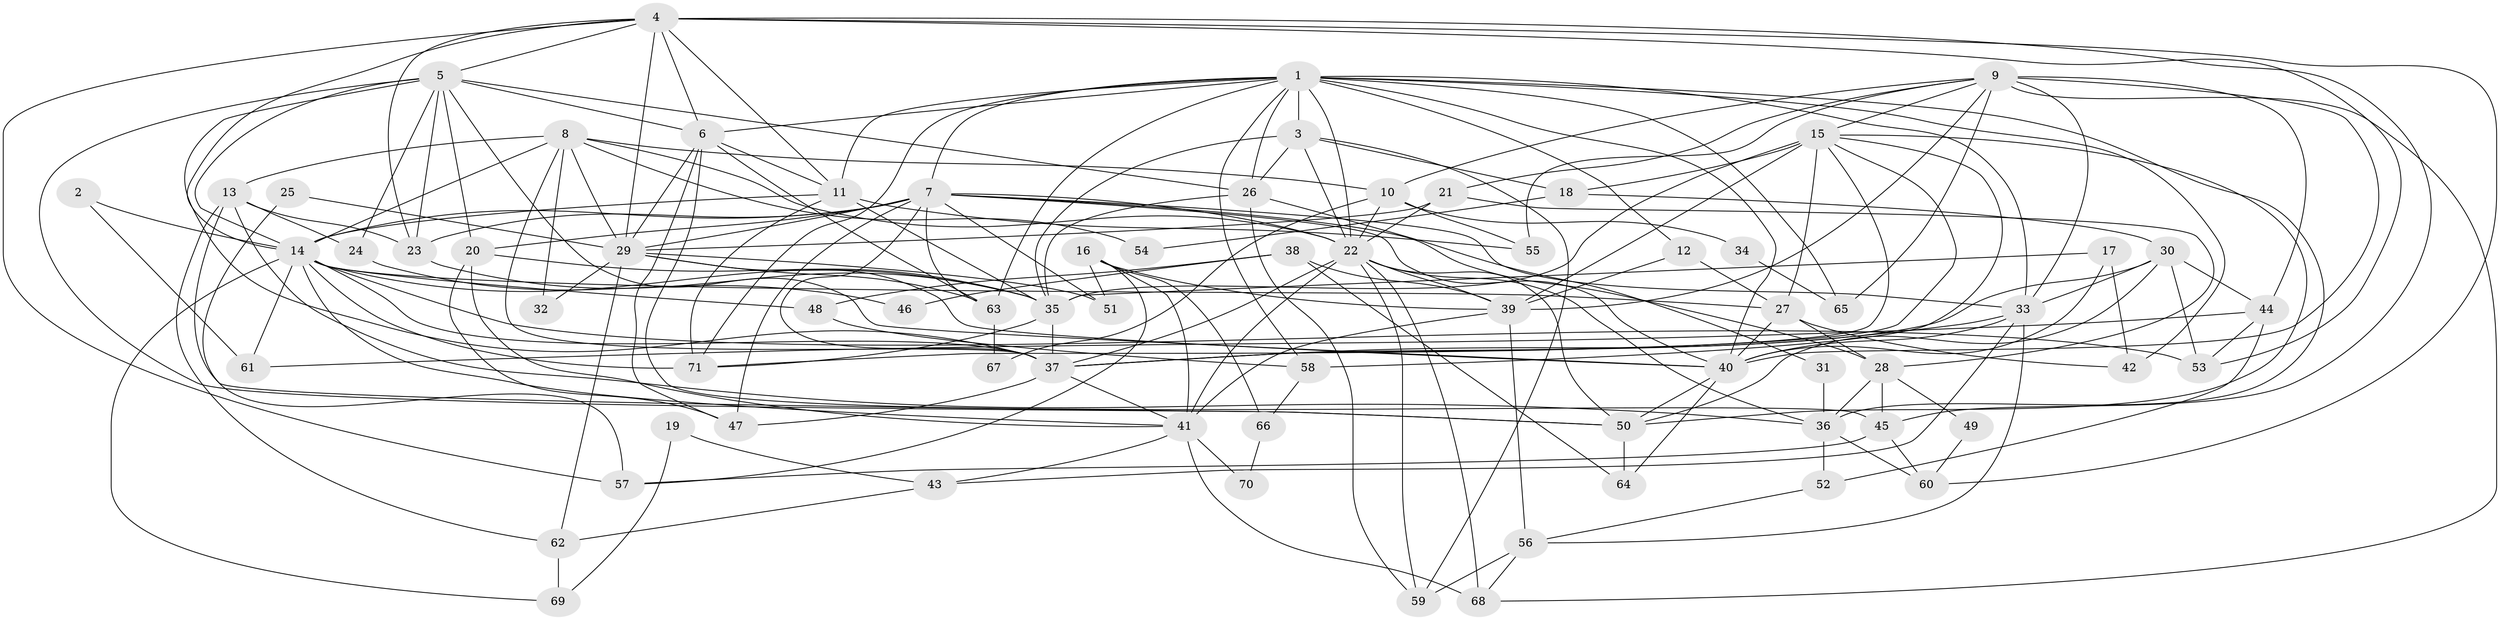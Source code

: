 // original degree distribution, {3: 0.2746478873239437, 2: 0.15492957746478872, 4: 0.2887323943661972, 6: 0.07746478873239436, 5: 0.11267605633802817, 7: 0.07042253521126761, 9: 0.02112676056338028}
// Generated by graph-tools (version 1.1) at 2025/51/03/04/25 22:51:10]
// undirected, 71 vertices, 195 edges
graph export_dot {
  node [color=gray90,style=filled];
  1;
  2;
  3;
  4;
  5;
  6;
  7;
  8;
  9;
  10;
  11;
  12;
  13;
  14;
  15;
  16;
  17;
  18;
  19;
  20;
  21;
  22;
  23;
  24;
  25;
  26;
  27;
  28;
  29;
  30;
  31;
  32;
  33;
  34;
  35;
  36;
  37;
  38;
  39;
  40;
  41;
  42;
  43;
  44;
  45;
  46;
  47;
  48;
  49;
  50;
  51;
  52;
  53;
  54;
  55;
  56;
  57;
  58;
  59;
  60;
  61;
  62;
  63;
  64;
  65;
  66;
  67;
  68;
  69;
  70;
  71;
  1 -- 3 [weight=2.0];
  1 -- 6 [weight=1.0];
  1 -- 7 [weight=1.0];
  1 -- 11 [weight=1.0];
  1 -- 12 [weight=1.0];
  1 -- 22 [weight=1.0];
  1 -- 26 [weight=1.0];
  1 -- 33 [weight=1.0];
  1 -- 36 [weight=1.0];
  1 -- 40 [weight=1.0];
  1 -- 42 [weight=1.0];
  1 -- 58 [weight=1.0];
  1 -- 63 [weight=1.0];
  1 -- 65 [weight=1.0];
  1 -- 71 [weight=1.0];
  2 -- 14 [weight=1.0];
  2 -- 61 [weight=1.0];
  3 -- 18 [weight=1.0];
  3 -- 22 [weight=1.0];
  3 -- 26 [weight=1.0];
  3 -- 35 [weight=1.0];
  3 -- 59 [weight=1.0];
  4 -- 5 [weight=1.0];
  4 -- 6 [weight=1.0];
  4 -- 11 [weight=1.0];
  4 -- 14 [weight=1.0];
  4 -- 23 [weight=1.0];
  4 -- 29 [weight=1.0];
  4 -- 45 [weight=1.0];
  4 -- 53 [weight=1.0];
  4 -- 57 [weight=1.0];
  4 -- 60 [weight=1.0];
  5 -- 6 [weight=2.0];
  5 -- 14 [weight=2.0];
  5 -- 20 [weight=1.0];
  5 -- 23 [weight=1.0];
  5 -- 24 [weight=1.0];
  5 -- 26 [weight=1.0];
  5 -- 37 [weight=1.0];
  5 -- 40 [weight=1.0];
  5 -- 50 [weight=1.0];
  6 -- 11 [weight=1.0];
  6 -- 29 [weight=1.0];
  6 -- 45 [weight=1.0];
  6 -- 47 [weight=1.0];
  6 -- 63 [weight=1.0];
  7 -- 14 [weight=1.0];
  7 -- 20 [weight=1.0];
  7 -- 22 [weight=1.0];
  7 -- 23 [weight=1.0];
  7 -- 28 [weight=1.0];
  7 -- 29 [weight=1.0];
  7 -- 33 [weight=1.0];
  7 -- 37 [weight=2.0];
  7 -- 40 [weight=1.0];
  7 -- 47 [weight=1.0];
  7 -- 51 [weight=1.0];
  7 -- 63 [weight=1.0];
  8 -- 10 [weight=1.0];
  8 -- 13 [weight=1.0];
  8 -- 14 [weight=1.0];
  8 -- 22 [weight=2.0];
  8 -- 29 [weight=1.0];
  8 -- 32 [weight=1.0];
  8 -- 37 [weight=1.0];
  8 -- 54 [weight=1.0];
  9 -- 10 [weight=1.0];
  9 -- 15 [weight=1.0];
  9 -- 21 [weight=1.0];
  9 -- 33 [weight=1.0];
  9 -- 39 [weight=1.0];
  9 -- 40 [weight=1.0];
  9 -- 44 [weight=1.0];
  9 -- 55 [weight=1.0];
  9 -- 65 [weight=1.0];
  9 -- 68 [weight=1.0];
  10 -- 22 [weight=1.0];
  10 -- 34 [weight=1.0];
  10 -- 55 [weight=1.0];
  10 -- 67 [weight=1.0];
  11 -- 14 [weight=1.0];
  11 -- 35 [weight=1.0];
  11 -- 55 [weight=1.0];
  11 -- 71 [weight=1.0];
  12 -- 27 [weight=1.0];
  12 -- 39 [weight=1.0];
  13 -- 23 [weight=1.0];
  13 -- 24 [weight=1.0];
  13 -- 36 [weight=1.0];
  13 -- 50 [weight=1.0];
  13 -- 62 [weight=1.0];
  14 -- 27 [weight=1.0];
  14 -- 35 [weight=1.0];
  14 -- 37 [weight=1.0];
  14 -- 41 [weight=2.0];
  14 -- 48 [weight=1.0];
  14 -- 53 [weight=1.0];
  14 -- 61 [weight=1.0];
  14 -- 69 [weight=1.0];
  14 -- 71 [weight=1.0];
  15 -- 18 [weight=1.0];
  15 -- 27 [weight=1.0];
  15 -- 35 [weight=2.0];
  15 -- 37 [weight=1.0];
  15 -- 39 [weight=2.0];
  15 -- 50 [weight=1.0];
  15 -- 58 [weight=1.0];
  15 -- 71 [weight=1.0];
  16 -- 39 [weight=1.0];
  16 -- 41 [weight=1.0];
  16 -- 51 [weight=1.0];
  16 -- 57 [weight=1.0];
  16 -- 66 [weight=1.0];
  17 -- 35 [weight=1.0];
  17 -- 40 [weight=1.0];
  17 -- 42 [weight=1.0];
  18 -- 30 [weight=1.0];
  18 -- 54 [weight=1.0];
  19 -- 43 [weight=1.0];
  19 -- 69 [weight=1.0];
  20 -- 35 [weight=2.0];
  20 -- 41 [weight=1.0];
  20 -- 47 [weight=1.0];
  21 -- 22 [weight=1.0];
  21 -- 28 [weight=1.0];
  21 -- 29 [weight=1.0];
  22 -- 36 [weight=1.0];
  22 -- 37 [weight=1.0];
  22 -- 39 [weight=1.0];
  22 -- 41 [weight=1.0];
  22 -- 50 [weight=1.0];
  22 -- 59 [weight=1.0];
  22 -- 68 [weight=1.0];
  23 -- 35 [weight=1.0];
  24 -- 46 [weight=1.0];
  25 -- 29 [weight=1.0];
  25 -- 57 [weight=1.0];
  26 -- 31 [weight=1.0];
  26 -- 35 [weight=1.0];
  26 -- 59 [weight=1.0];
  27 -- 28 [weight=1.0];
  27 -- 40 [weight=1.0];
  27 -- 42 [weight=1.0];
  28 -- 36 [weight=1.0];
  28 -- 45 [weight=1.0];
  28 -- 49 [weight=1.0];
  29 -- 32 [weight=1.0];
  29 -- 40 [weight=1.0];
  29 -- 51 [weight=1.0];
  29 -- 62 [weight=2.0];
  29 -- 63 [weight=1.0];
  30 -- 33 [weight=1.0];
  30 -- 37 [weight=1.0];
  30 -- 44 [weight=1.0];
  30 -- 50 [weight=1.0];
  30 -- 53 [weight=1.0];
  31 -- 36 [weight=1.0];
  33 -- 37 [weight=1.0];
  33 -- 40 [weight=1.0];
  33 -- 43 [weight=1.0];
  33 -- 56 [weight=1.0];
  34 -- 65 [weight=1.0];
  35 -- 37 [weight=4.0];
  35 -- 71 [weight=1.0];
  36 -- 52 [weight=1.0];
  36 -- 60 [weight=1.0];
  37 -- 41 [weight=1.0];
  37 -- 47 [weight=1.0];
  38 -- 39 [weight=1.0];
  38 -- 46 [weight=1.0];
  38 -- 48 [weight=1.0];
  38 -- 64 [weight=1.0];
  39 -- 41 [weight=1.0];
  39 -- 56 [weight=1.0];
  40 -- 50 [weight=1.0];
  40 -- 64 [weight=1.0];
  41 -- 43 [weight=1.0];
  41 -- 68 [weight=1.0];
  41 -- 70 [weight=1.0];
  43 -- 62 [weight=1.0];
  44 -- 52 [weight=1.0];
  44 -- 53 [weight=1.0];
  44 -- 61 [weight=2.0];
  45 -- 57 [weight=1.0];
  45 -- 60 [weight=1.0];
  48 -- 58 [weight=1.0];
  49 -- 60 [weight=1.0];
  50 -- 64 [weight=1.0];
  52 -- 56 [weight=1.0];
  56 -- 59 [weight=1.0];
  56 -- 68 [weight=1.0];
  58 -- 66 [weight=1.0];
  62 -- 69 [weight=1.0];
  63 -- 67 [weight=1.0];
  66 -- 70 [weight=1.0];
}
